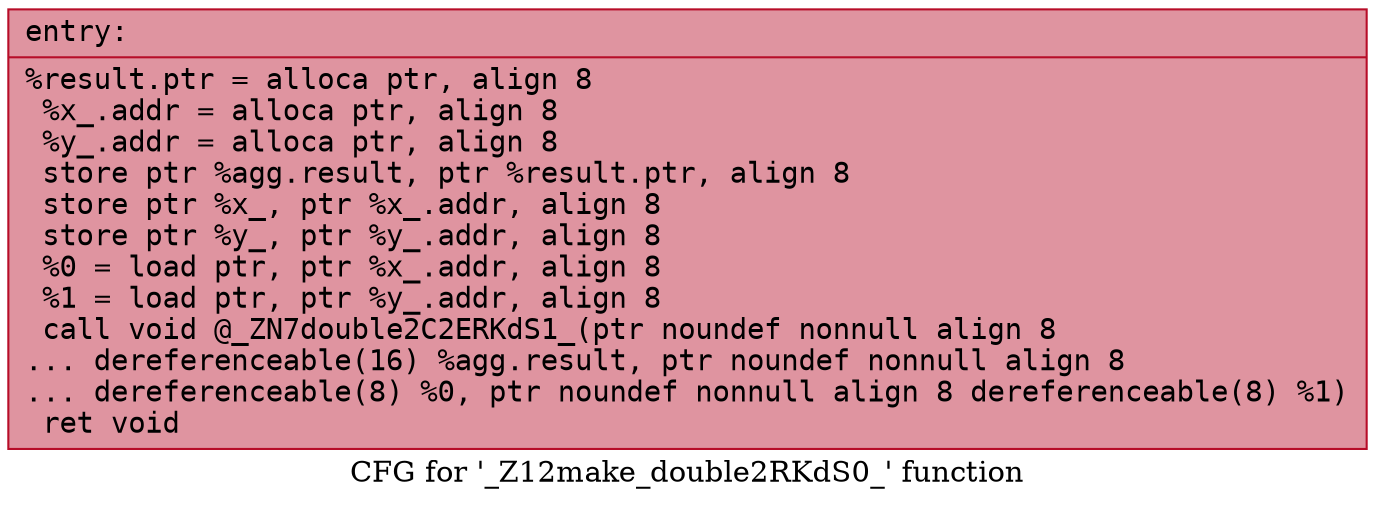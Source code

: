 digraph "CFG for '_Z12make_double2RKdS0_' function" {
	label="CFG for '_Z12make_double2RKdS0_' function";

	Node0x5579924c3b00 [shape=record,color="#b70d28ff", style=filled, fillcolor="#b70d2870" fontname="Courier",label="{entry:\l|  %result.ptr = alloca ptr, align 8\l  %x_.addr = alloca ptr, align 8\l  %y_.addr = alloca ptr, align 8\l  store ptr %agg.result, ptr %result.ptr, align 8\l  store ptr %x_, ptr %x_.addr, align 8\l  store ptr %y_, ptr %y_.addr, align 8\l  %0 = load ptr, ptr %x_.addr, align 8\l  %1 = load ptr, ptr %y_.addr, align 8\l  call void @_ZN7double2C2ERKdS1_(ptr noundef nonnull align 8\l... dereferenceable(16) %agg.result, ptr noundef nonnull align 8\l... dereferenceable(8) %0, ptr noundef nonnull align 8 dereferenceable(8) %1)\l  ret void\l}"];
}

